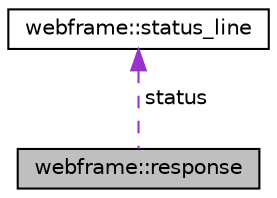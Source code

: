 digraph "webframe::response"
{
 // LATEX_PDF_SIZE
  edge [fontname="Helvetica",fontsize="10",labelfontname="Helvetica",labelfontsize="10"];
  node [fontname="Helvetica",fontsize="10",shape=record];
  Node1 [label="webframe::response",height=0.2,width=0.4,color="black", fillcolor="grey75", style="filled", fontcolor="black",tooltip="Type of the response."];
  Node2 -> Node1 [dir="back",color="darkorchid3",fontsize="10",style="dashed",label=" status" ,fontname="Helvetica"];
  Node2 [label="webframe::status_line",height=0.2,width=0.4,color="black", fillcolor="white", style="filled",URL="$db/de3/structwebframe_1_1status__line.html",tooltip="Type of the status line of the response."];
}
